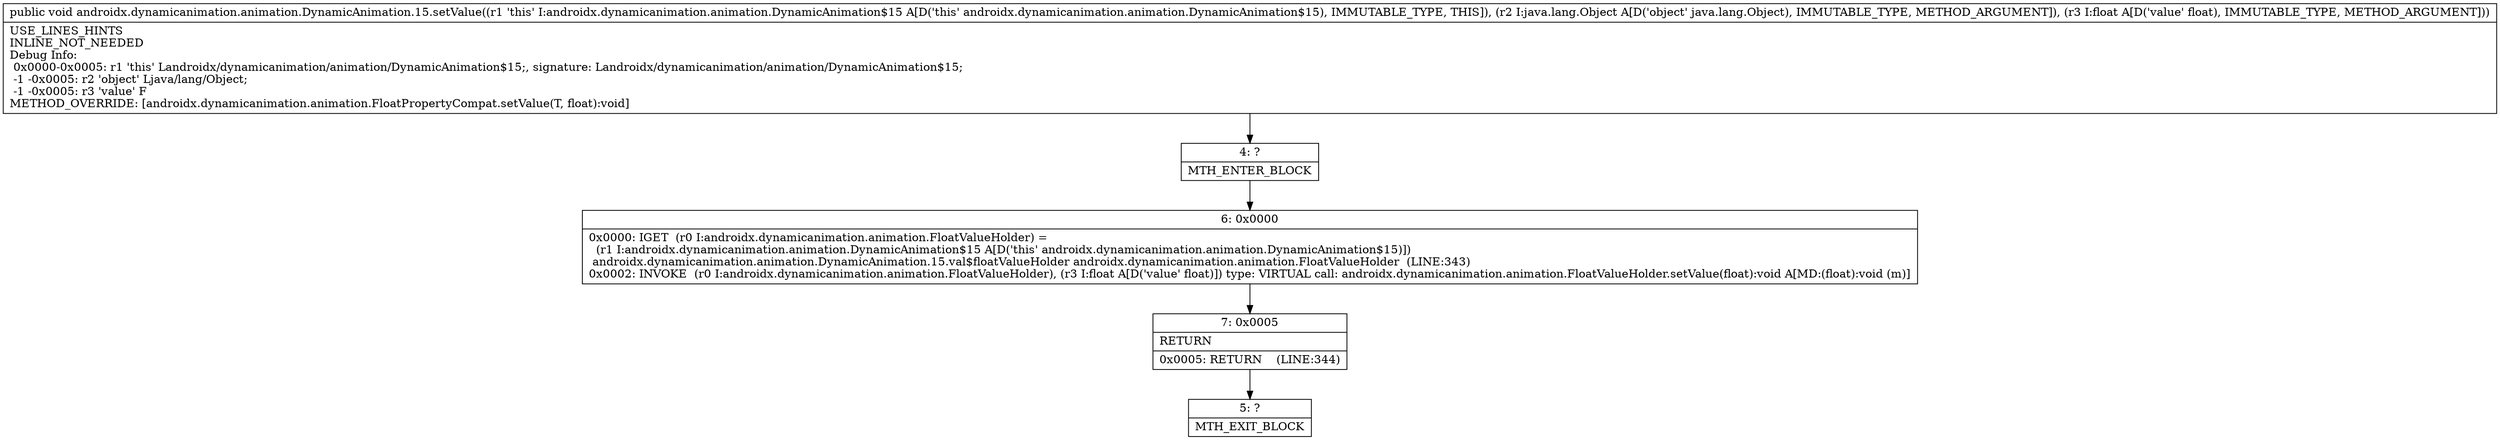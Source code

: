digraph "CFG forandroidx.dynamicanimation.animation.DynamicAnimation.15.setValue(Ljava\/lang\/Object;F)V" {
Node_4 [shape=record,label="{4\:\ ?|MTH_ENTER_BLOCK\l}"];
Node_6 [shape=record,label="{6\:\ 0x0000|0x0000: IGET  (r0 I:androidx.dynamicanimation.animation.FloatValueHolder) = \l  (r1 I:androidx.dynamicanimation.animation.DynamicAnimation$15 A[D('this' androidx.dynamicanimation.animation.DynamicAnimation$15)])\l androidx.dynamicanimation.animation.DynamicAnimation.15.val$floatValueHolder androidx.dynamicanimation.animation.FloatValueHolder  (LINE:343)\l0x0002: INVOKE  (r0 I:androidx.dynamicanimation.animation.FloatValueHolder), (r3 I:float A[D('value' float)]) type: VIRTUAL call: androidx.dynamicanimation.animation.FloatValueHolder.setValue(float):void A[MD:(float):void (m)]\l}"];
Node_7 [shape=record,label="{7\:\ 0x0005|RETURN\l|0x0005: RETURN    (LINE:344)\l}"];
Node_5 [shape=record,label="{5\:\ ?|MTH_EXIT_BLOCK\l}"];
MethodNode[shape=record,label="{public void androidx.dynamicanimation.animation.DynamicAnimation.15.setValue((r1 'this' I:androidx.dynamicanimation.animation.DynamicAnimation$15 A[D('this' androidx.dynamicanimation.animation.DynamicAnimation$15), IMMUTABLE_TYPE, THIS]), (r2 I:java.lang.Object A[D('object' java.lang.Object), IMMUTABLE_TYPE, METHOD_ARGUMENT]), (r3 I:float A[D('value' float), IMMUTABLE_TYPE, METHOD_ARGUMENT]))  | USE_LINES_HINTS\lINLINE_NOT_NEEDED\lDebug Info:\l  0x0000\-0x0005: r1 'this' Landroidx\/dynamicanimation\/animation\/DynamicAnimation$15;, signature: Landroidx\/dynamicanimation\/animation\/DynamicAnimation$15;\l  \-1 \-0x0005: r2 'object' Ljava\/lang\/Object;\l  \-1 \-0x0005: r3 'value' F\lMETHOD_OVERRIDE: [androidx.dynamicanimation.animation.FloatPropertyCompat.setValue(T, float):void]\l}"];
MethodNode -> Node_4;Node_4 -> Node_6;
Node_6 -> Node_7;
Node_7 -> Node_5;
}

